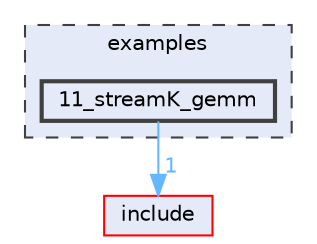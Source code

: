 digraph "examples/11_streamK_gemm"
{
 // LATEX_PDF_SIZE
  bgcolor="transparent";
  edge [fontname=Helvetica,fontsize=10,labelfontname=Helvetica,labelfontsize=10];
  node [fontname=Helvetica,fontsize=10,shape=box,height=0.2,width=0.4];
  compound=true
  subgraph clusterdir_d28a4824dc47e487b107a5db32ef43c4 {
    graph [ bgcolor="#e4eaf8", pencolor="grey25", label="examples", fontname=Helvetica,fontsize=10 style="filled,dashed", URL="dir_d28a4824dc47e487b107a5db32ef43c4.html",tooltip=""]
  dir_8153752c0c34d54ef814616d5a980b35 [label="11_streamK_gemm", fillcolor="#e4eaf8", color="grey25", style="filled,bold", URL="dir_8153752c0c34d54ef814616d5a980b35.html",tooltip=""];
  }
  dir_d44c64559bbebec7f509842c48db8b23 [label="include", fillcolor="#e4eaf8", color="red", style="filled", URL="dir_d44c64559bbebec7f509842c48db8b23.html",tooltip=""];
  dir_8153752c0c34d54ef814616d5a980b35->dir_d44c64559bbebec7f509842c48db8b23 [headlabel="1", labeldistance=1.5 headhref="dir_000010_000032.html" color="steelblue1" fontcolor="steelblue1"];
}
